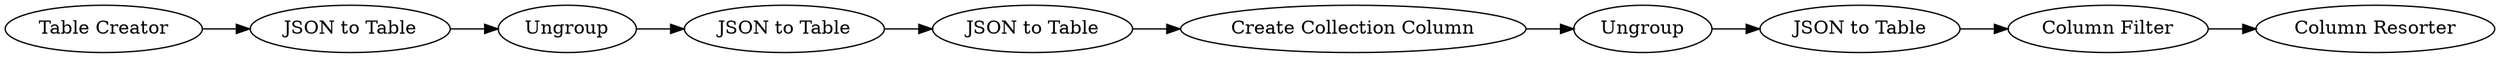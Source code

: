 digraph {
	12 -> 13
	7 -> 8
	1 -> 4
	8 -> 9
	11 -> 12
	9 -> 10
	6 -> 7
	10 -> 11
	4 -> 6
	13 [label="Column Resorter"]
	1 [label="Table Creator"]
	7 [label="JSON to Table"]
	9 [label="Create Collection Column"]
	11 [label="JSON to Table"]
	4 [label="JSON to Table"]
	8 [label="JSON to Table"]
	6 [label=Ungroup]
	12 [label="Column Filter"]
	10 [label=Ungroup]
	rankdir=LR
}
